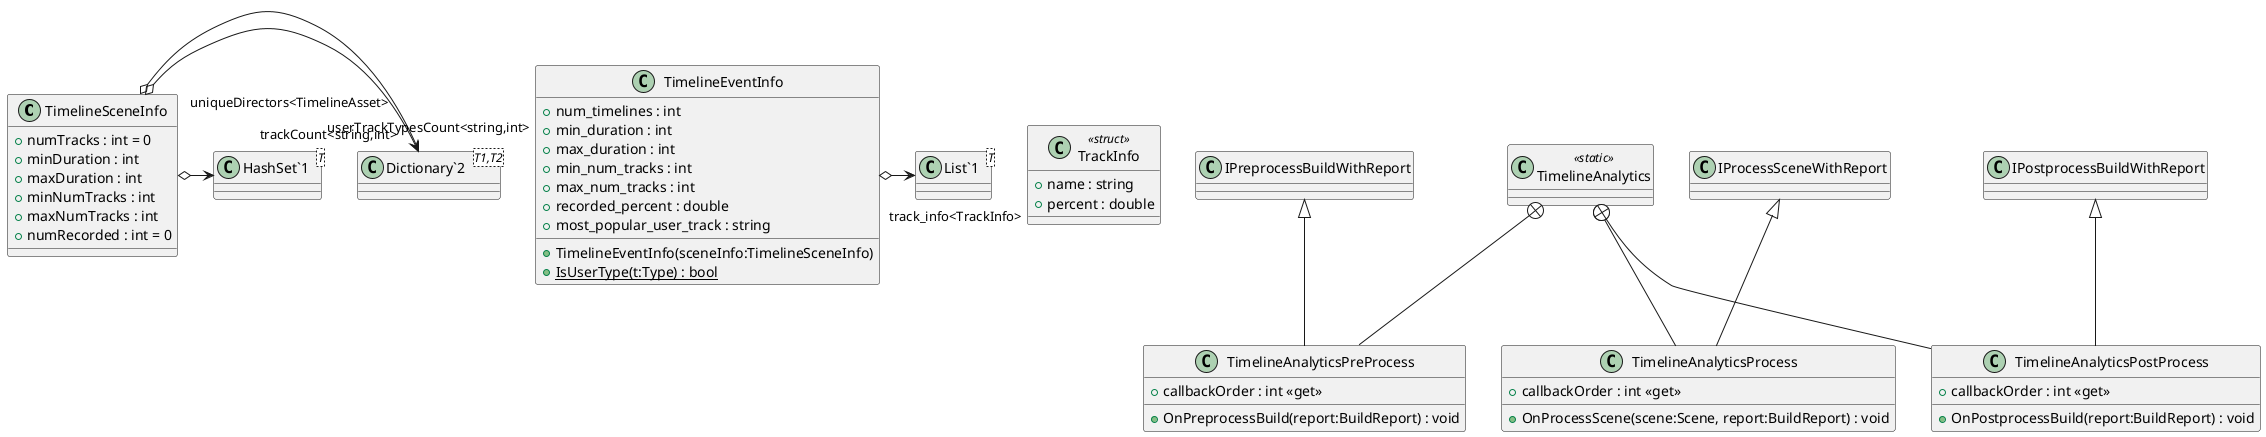 @startuml
class TimelineSceneInfo {
    + numTracks : int = 0
    + minDuration : int
    + maxDuration : int
    + minNumTracks : int
    + maxNumTracks : int
    + numRecorded : int = 0
}
class TrackInfo <<struct>> {
    + name : string
    + percent : double
}
class TimelineEventInfo {
    + num_timelines : int
    + min_duration : int
    + max_duration : int
    + min_num_tracks : int
    + max_num_tracks : int
    + recorded_percent : double
    + most_popular_user_track : string
    + TimelineEventInfo(sceneInfo:TimelineSceneInfo)
    + {static} IsUserType(t:Type) : bool
}
class TimelineAnalytics <<static>> {
}
class "Dictionary`2"<T1,T2> {
}
class "HashSet`1"<T> {
}
class "List`1"<T> {
}
class TimelineAnalyticsPreProcess {
    + callbackOrder : int <<get>>
    + OnPreprocessBuild(report:BuildReport) : void
}
class TimelineAnalyticsProcess {
    + callbackOrder : int <<get>>
    + OnProcessScene(scene:Scene, report:BuildReport) : void
}
class TimelineAnalyticsPostProcess {
    + callbackOrder : int <<get>>
    + OnPostprocessBuild(report:BuildReport) : void
}
TimelineSceneInfo o-> "trackCount<string,int>" "Dictionary`2"
TimelineSceneInfo o-> "userTrackTypesCount<string,int>" "Dictionary`2"
TimelineSceneInfo o-> "uniqueDirectors<TimelineAsset>" "HashSet`1"
TimelineEventInfo o-> "track_info<TrackInfo>" "List`1"
TimelineAnalytics +-- TimelineAnalyticsPreProcess
IPreprocessBuildWithReport <|-- TimelineAnalyticsPreProcess
TimelineAnalytics +-- TimelineAnalyticsProcess
IProcessSceneWithReport <|-- TimelineAnalyticsProcess
TimelineAnalytics +-- TimelineAnalyticsPostProcess
IPostprocessBuildWithReport <|-- TimelineAnalyticsPostProcess
@enduml
